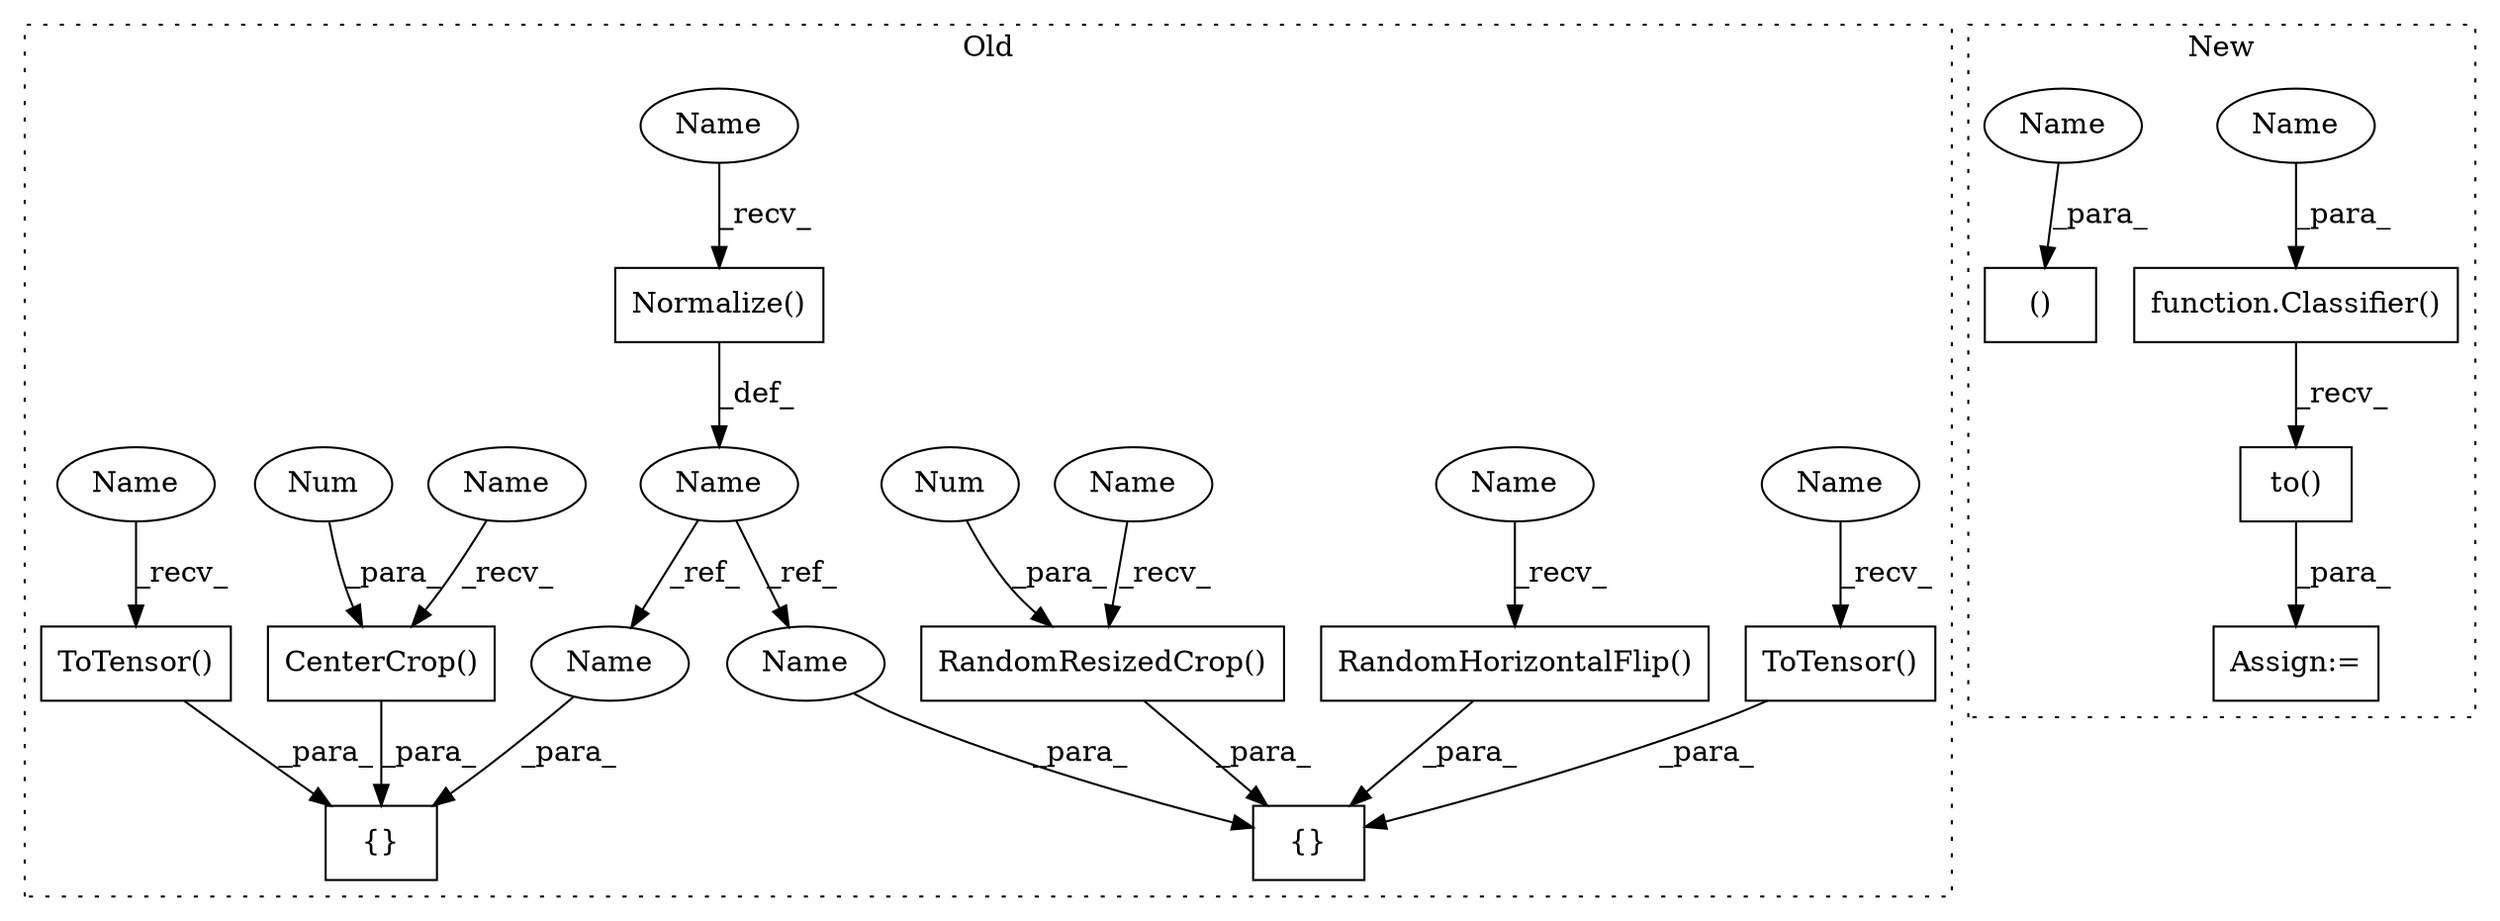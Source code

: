 digraph G {
subgraph cluster0 {
1 [label="RandomResizedCrop()" a="75" s="1617,1640" l="20,18" shape="box"];
4 [label="CenterCrop()" a="75" s="1516,1532" l="13,1" shape="box"];
5 [label="{}" a="59" s="1483,1574" l="10,0" shape="box"];
6 [label="Normalize()" a="75" s="1386" l="66" shape="box"];
7 [label="{}" a="59" s="1607,1733" l="10,0" shape="box"];
9 [label="Num" a="76" s="1637" l="3" shape="ellipse"];
10 [label="Num" a="76" s="1529" l="3" shape="ellipse"];
11 [label="ToTensor()" a="75" s="1702" l="12" shape="box"];
12 [label="Name" a="87" s="1374" l="9" shape="ellipse"];
13 [label="ToTensor()" a="75" s="1543" l="12" shape="box"];
14 [label="RandomHorizontalFlip()" a="75" s="1668" l="24" shape="box"];
18 [label="Name" a="87" s="1668" l="1" shape="ellipse"];
19 [label="Name" a="87" s="1516" l="1" shape="ellipse"];
20 [label="Name" a="87" s="1702" l="1" shape="ellipse"];
21 [label="Name" a="87" s="1617" l="1" shape="ellipse"];
22 [label="Name" a="87" s="1543" l="1" shape="ellipse"];
23 [label="Name" a="87" s="1386" l="1" shape="ellipse"];
24 [label="Name" a="87" s="1565" l="9" shape="ellipse"];
25 [label="Name" a="87" s="1724" l="9" shape="ellipse"];
label = "Old";
style="dotted";
}
subgraph cluster1 {
2 [label="function.Classifier()" a="75" s="2961,2995" l="11,24" shape="box"];
3 [label="Assign:=" a="68" s="2958" l="3" shape="box"];
8 [label="to()" a="75" s="2961,3029" l="62,1" shape="box"];
15 [label="()" a="54" s="1641" l="26" shape="box"];
16 [label="Name" a="87" s="2984" l="11" shape="ellipse"];
17 [label="Name" a="87" s="1656" l="11" shape="ellipse"];
label = "New";
style="dotted";
}
1 -> 7 [label="_para_"];
2 -> 8 [label="_recv_"];
4 -> 5 [label="_para_"];
6 -> 12 [label="_def_"];
8 -> 3 [label="_para_"];
9 -> 1 [label="_para_"];
10 -> 4 [label="_para_"];
11 -> 7 [label="_para_"];
12 -> 24 [label="_ref_"];
12 -> 25 [label="_ref_"];
13 -> 5 [label="_para_"];
14 -> 7 [label="_para_"];
16 -> 2 [label="_para_"];
17 -> 15 [label="_para_"];
18 -> 14 [label="_recv_"];
19 -> 4 [label="_recv_"];
20 -> 11 [label="_recv_"];
21 -> 1 [label="_recv_"];
22 -> 13 [label="_recv_"];
23 -> 6 [label="_recv_"];
24 -> 5 [label="_para_"];
25 -> 7 [label="_para_"];
}